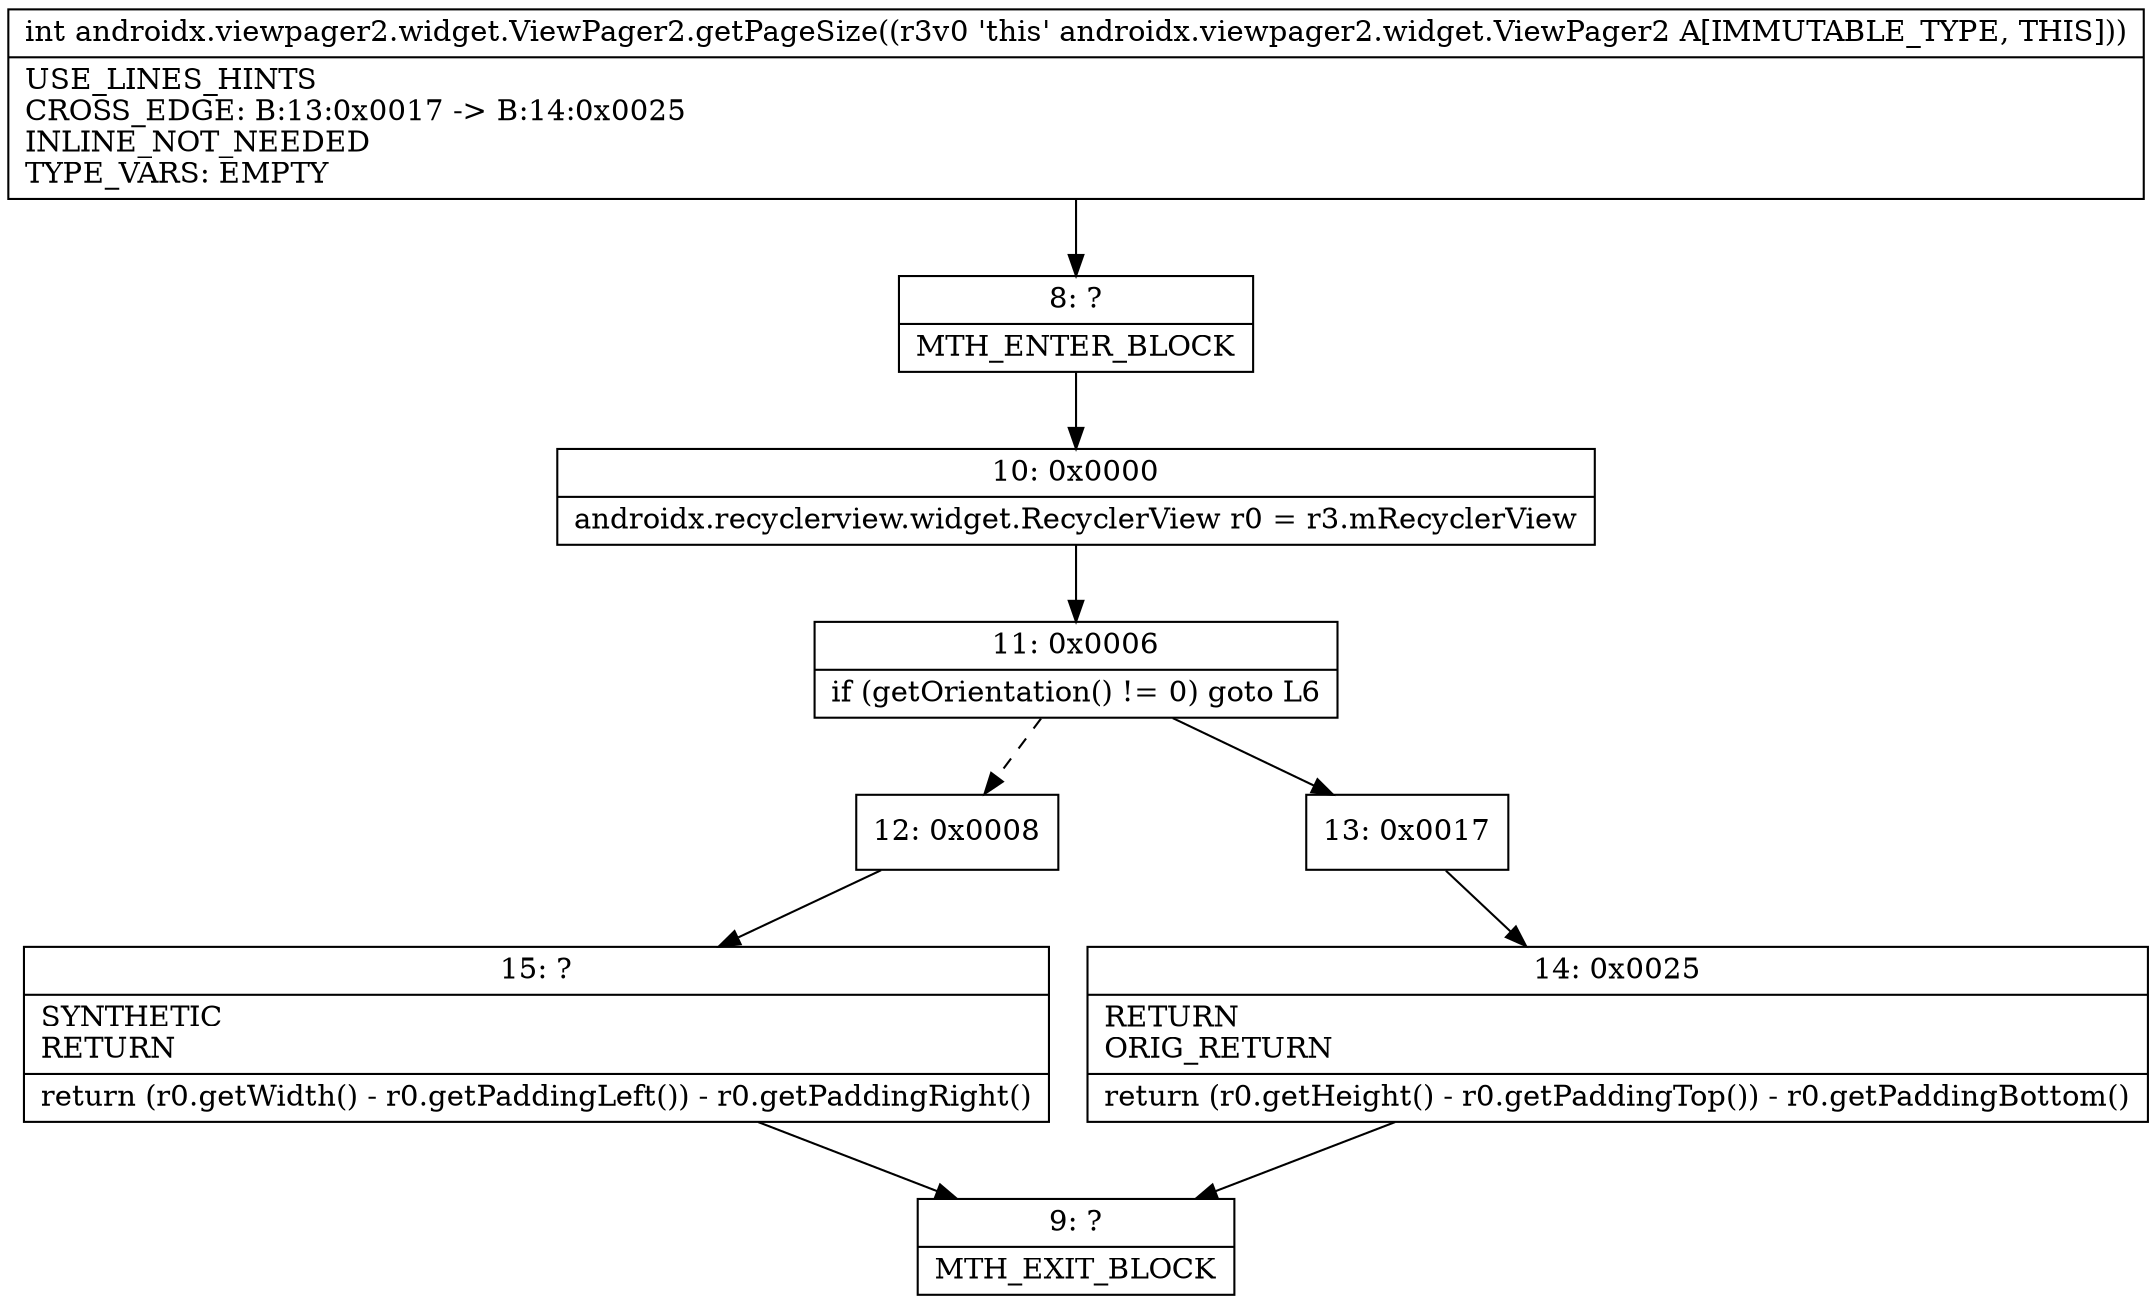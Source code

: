 digraph "CFG forandroidx.viewpager2.widget.ViewPager2.getPageSize()I" {
Node_8 [shape=record,label="{8\:\ ?|MTH_ENTER_BLOCK\l}"];
Node_10 [shape=record,label="{10\:\ 0x0000|androidx.recyclerview.widget.RecyclerView r0 = r3.mRecyclerView\l}"];
Node_11 [shape=record,label="{11\:\ 0x0006|if (getOrientation() != 0) goto L6\l}"];
Node_12 [shape=record,label="{12\:\ 0x0008}"];
Node_15 [shape=record,label="{15\:\ ?|SYNTHETIC\lRETURN\l|return (r0.getWidth() \- r0.getPaddingLeft()) \- r0.getPaddingRight()\l}"];
Node_9 [shape=record,label="{9\:\ ?|MTH_EXIT_BLOCK\l}"];
Node_13 [shape=record,label="{13\:\ 0x0017}"];
Node_14 [shape=record,label="{14\:\ 0x0025|RETURN\lORIG_RETURN\l|return (r0.getHeight() \- r0.getPaddingTop()) \- r0.getPaddingBottom()\l}"];
MethodNode[shape=record,label="{int androidx.viewpager2.widget.ViewPager2.getPageSize((r3v0 'this' androidx.viewpager2.widget.ViewPager2 A[IMMUTABLE_TYPE, THIS]))  | USE_LINES_HINTS\lCROSS_EDGE: B:13:0x0017 \-\> B:14:0x0025\lINLINE_NOT_NEEDED\lTYPE_VARS: EMPTY\l}"];
MethodNode -> Node_8;Node_8 -> Node_10;
Node_10 -> Node_11;
Node_11 -> Node_12[style=dashed];
Node_11 -> Node_13;
Node_12 -> Node_15;
Node_15 -> Node_9;
Node_13 -> Node_14;
Node_14 -> Node_9;
}

